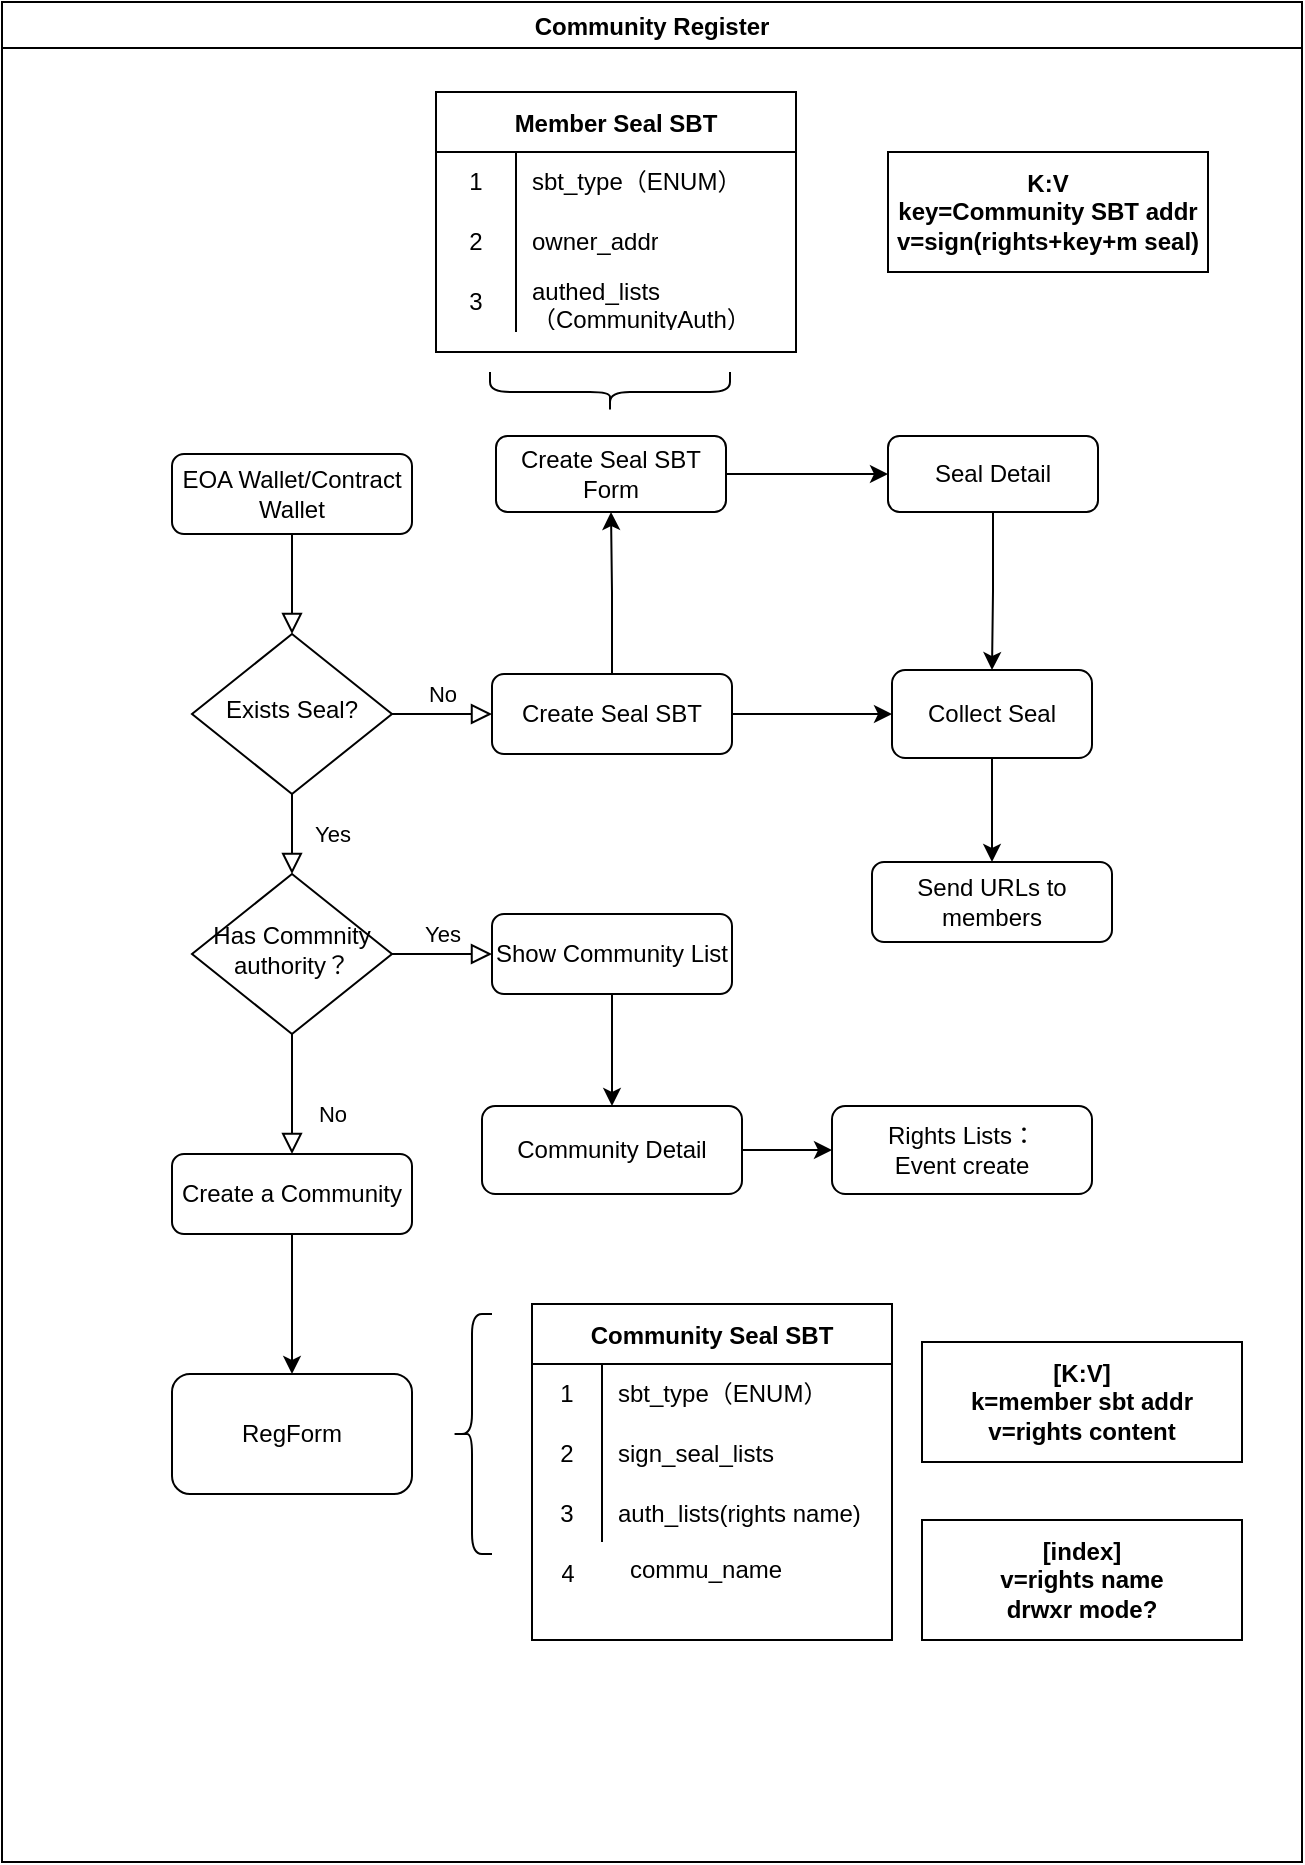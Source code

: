 <mxfile version="20.2.0" type="github">
  <diagram id="C5RBs43oDa-KdzZeNtuy" name="Page-1">
    <mxGraphModel dx="1055" dy="1689" grid="1" gridSize="10" guides="1" tooltips="1" connect="1" arrows="1" fold="1" page="1" pageScale="1" pageWidth="827" pageHeight="1169" math="0" shadow="0">
      <root>
        <mxCell id="WIyWlLk6GJQsqaUBKTNV-0" />
        <mxCell id="WIyWlLk6GJQsqaUBKTNV-1" parent="WIyWlLk6GJQsqaUBKTNV-0" />
        <mxCell id="AzbD6XMumv_pFaZ5dlBS-0" value="Community Register" style="swimlane;" vertex="1" parent="WIyWlLk6GJQsqaUBKTNV-1">
          <mxGeometry x="100" y="-1080" width="650" height="930" as="geometry" />
        </mxCell>
        <mxCell id="WIyWlLk6GJQsqaUBKTNV-3" value="EOA Wallet/Contract Wallet" style="rounded=1;whiteSpace=wrap;html=1;fontSize=12;glass=0;strokeWidth=1;shadow=0;" parent="AzbD6XMumv_pFaZ5dlBS-0" vertex="1">
          <mxGeometry x="85" y="226" width="120" height="40" as="geometry" />
        </mxCell>
        <mxCell id="WIyWlLk6GJQsqaUBKTNV-6" value="Exists Seal?" style="rhombus;whiteSpace=wrap;html=1;shadow=0;fontFamily=Helvetica;fontSize=12;align=center;strokeWidth=1;spacing=6;spacingTop=-4;" parent="AzbD6XMumv_pFaZ5dlBS-0" vertex="1">
          <mxGeometry x="95" y="316" width="100" height="80" as="geometry" />
        </mxCell>
        <mxCell id="WIyWlLk6GJQsqaUBKTNV-2" value="" style="rounded=0;html=1;jettySize=auto;orthogonalLoop=1;fontSize=11;endArrow=block;endFill=0;endSize=8;strokeWidth=1;shadow=0;labelBackgroundColor=none;edgeStyle=orthogonalEdgeStyle;" parent="AzbD6XMumv_pFaZ5dlBS-0" source="WIyWlLk6GJQsqaUBKTNV-3" target="WIyWlLk6GJQsqaUBKTNV-6" edge="1">
          <mxGeometry relative="1" as="geometry" />
        </mxCell>
        <mxCell id="AzbD6XMumv_pFaZ5dlBS-2" value="" style="edgeStyle=orthogonalEdgeStyle;rounded=0;orthogonalLoop=1;jettySize=auto;html=1;" edge="1" parent="AzbD6XMumv_pFaZ5dlBS-0" source="WIyWlLk6GJQsqaUBKTNV-7" target="AzbD6XMumv_pFaZ5dlBS-1">
          <mxGeometry relative="1" as="geometry" />
        </mxCell>
        <mxCell id="AzbD6XMumv_pFaZ5dlBS-15" value="" style="edgeStyle=orthogonalEdgeStyle;rounded=0;orthogonalLoop=1;jettySize=auto;html=1;" edge="1" parent="AzbD6XMumv_pFaZ5dlBS-0" source="WIyWlLk6GJQsqaUBKTNV-7" target="AzbD6XMumv_pFaZ5dlBS-14">
          <mxGeometry relative="1" as="geometry" />
        </mxCell>
        <mxCell id="WIyWlLk6GJQsqaUBKTNV-7" value="Create Seal SBT" style="rounded=1;whiteSpace=wrap;html=1;fontSize=12;glass=0;strokeWidth=1;shadow=0;" parent="AzbD6XMumv_pFaZ5dlBS-0" vertex="1">
          <mxGeometry x="245" y="336" width="120" height="40" as="geometry" />
        </mxCell>
        <mxCell id="WIyWlLk6GJQsqaUBKTNV-5" value="No" style="edgeStyle=orthogonalEdgeStyle;rounded=0;html=1;jettySize=auto;orthogonalLoop=1;fontSize=11;endArrow=block;endFill=0;endSize=8;strokeWidth=1;shadow=0;labelBackgroundColor=none;" parent="AzbD6XMumv_pFaZ5dlBS-0" source="WIyWlLk6GJQsqaUBKTNV-6" target="WIyWlLk6GJQsqaUBKTNV-7" edge="1">
          <mxGeometry y="10" relative="1" as="geometry">
            <mxPoint as="offset" />
          </mxGeometry>
        </mxCell>
        <mxCell id="WIyWlLk6GJQsqaUBKTNV-10" value="Has Commnity authority？" style="rhombus;whiteSpace=wrap;html=1;shadow=0;fontFamily=Helvetica;fontSize=12;align=center;strokeWidth=1;spacing=6;spacingTop=-4;" parent="AzbD6XMumv_pFaZ5dlBS-0" vertex="1">
          <mxGeometry x="95" y="436" width="100" height="80" as="geometry" />
        </mxCell>
        <mxCell id="WIyWlLk6GJQsqaUBKTNV-4" value="Yes" style="rounded=0;html=1;jettySize=auto;orthogonalLoop=1;fontSize=11;endArrow=block;endFill=0;endSize=8;strokeWidth=1;shadow=0;labelBackgroundColor=none;edgeStyle=orthogonalEdgeStyle;" parent="AzbD6XMumv_pFaZ5dlBS-0" source="WIyWlLk6GJQsqaUBKTNV-6" target="WIyWlLk6GJQsqaUBKTNV-10" edge="1">
          <mxGeometry y="20" relative="1" as="geometry">
            <mxPoint as="offset" />
          </mxGeometry>
        </mxCell>
        <mxCell id="AzbD6XMumv_pFaZ5dlBS-11" value="" style="edgeStyle=orthogonalEdgeStyle;rounded=0;orthogonalLoop=1;jettySize=auto;html=1;" edge="1" parent="AzbD6XMumv_pFaZ5dlBS-0" source="WIyWlLk6GJQsqaUBKTNV-11" target="AzbD6XMumv_pFaZ5dlBS-10">
          <mxGeometry relative="1" as="geometry" />
        </mxCell>
        <mxCell id="WIyWlLk6GJQsqaUBKTNV-11" value="Create a Community" style="rounded=1;whiteSpace=wrap;html=1;fontSize=12;glass=0;strokeWidth=1;shadow=0;" parent="AzbD6XMumv_pFaZ5dlBS-0" vertex="1">
          <mxGeometry x="85" y="576" width="120" height="40" as="geometry" />
        </mxCell>
        <mxCell id="WIyWlLk6GJQsqaUBKTNV-8" value="No" style="rounded=0;html=1;jettySize=auto;orthogonalLoop=1;fontSize=11;endArrow=block;endFill=0;endSize=8;strokeWidth=1;shadow=0;labelBackgroundColor=none;edgeStyle=orthogonalEdgeStyle;" parent="AzbD6XMumv_pFaZ5dlBS-0" source="WIyWlLk6GJQsqaUBKTNV-10" target="WIyWlLk6GJQsqaUBKTNV-11" edge="1">
          <mxGeometry x="0.333" y="20" relative="1" as="geometry">
            <mxPoint as="offset" />
          </mxGeometry>
        </mxCell>
        <mxCell id="AzbD6XMumv_pFaZ5dlBS-8" value="" style="edgeStyle=orthogonalEdgeStyle;rounded=0;orthogonalLoop=1;jettySize=auto;html=1;" edge="1" parent="AzbD6XMumv_pFaZ5dlBS-0" source="WIyWlLk6GJQsqaUBKTNV-12" target="AzbD6XMumv_pFaZ5dlBS-5">
          <mxGeometry relative="1" as="geometry" />
        </mxCell>
        <mxCell id="WIyWlLk6GJQsqaUBKTNV-12" value="Show Community List" style="rounded=1;whiteSpace=wrap;html=1;fontSize=12;glass=0;strokeWidth=1;shadow=0;" parent="AzbD6XMumv_pFaZ5dlBS-0" vertex="1">
          <mxGeometry x="245" y="456" width="120" height="40" as="geometry" />
        </mxCell>
        <mxCell id="WIyWlLk6GJQsqaUBKTNV-9" value="Yes" style="edgeStyle=orthogonalEdgeStyle;rounded=0;html=1;jettySize=auto;orthogonalLoop=1;fontSize=11;endArrow=block;endFill=0;endSize=8;strokeWidth=1;shadow=0;labelBackgroundColor=none;" parent="AzbD6XMumv_pFaZ5dlBS-0" source="WIyWlLk6GJQsqaUBKTNV-10" target="WIyWlLk6GJQsqaUBKTNV-12" edge="1">
          <mxGeometry y="10" relative="1" as="geometry">
            <mxPoint as="offset" />
          </mxGeometry>
        </mxCell>
        <mxCell id="AzbD6XMumv_pFaZ5dlBS-4" value="" style="edgeStyle=orthogonalEdgeStyle;rounded=0;orthogonalLoop=1;jettySize=auto;html=1;" edge="1" parent="AzbD6XMumv_pFaZ5dlBS-0" source="AzbD6XMumv_pFaZ5dlBS-1" target="AzbD6XMumv_pFaZ5dlBS-3">
          <mxGeometry relative="1" as="geometry" />
        </mxCell>
        <mxCell id="AzbD6XMumv_pFaZ5dlBS-1" value="Collect Seal" style="whiteSpace=wrap;html=1;rounded=1;glass=0;strokeWidth=1;shadow=0;" vertex="1" parent="AzbD6XMumv_pFaZ5dlBS-0">
          <mxGeometry x="445" y="334" width="100" height="44" as="geometry" />
        </mxCell>
        <mxCell id="AzbD6XMumv_pFaZ5dlBS-3" value="Send URLs to members" style="rounded=1;whiteSpace=wrap;html=1;fontSize=12;glass=0;strokeWidth=1;shadow=0;" vertex="1" parent="AzbD6XMumv_pFaZ5dlBS-0">
          <mxGeometry x="435" y="430" width="120" height="40" as="geometry" />
        </mxCell>
        <mxCell id="AzbD6XMumv_pFaZ5dlBS-9" value="" style="edgeStyle=orthogonalEdgeStyle;rounded=0;orthogonalLoop=1;jettySize=auto;html=1;" edge="1" parent="AzbD6XMumv_pFaZ5dlBS-0" source="AzbD6XMumv_pFaZ5dlBS-5" target="AzbD6XMumv_pFaZ5dlBS-7">
          <mxGeometry relative="1" as="geometry" />
        </mxCell>
        <mxCell id="AzbD6XMumv_pFaZ5dlBS-5" value="Community Detail" style="whiteSpace=wrap;html=1;rounded=1;glass=0;strokeWidth=1;shadow=0;" vertex="1" parent="AzbD6XMumv_pFaZ5dlBS-0">
          <mxGeometry x="240" y="552" width="130" height="44" as="geometry" />
        </mxCell>
        <mxCell id="AzbD6XMumv_pFaZ5dlBS-7" value="Rights Lists：&lt;br&gt;Event create" style="whiteSpace=wrap;html=1;rounded=1;glass=0;strokeWidth=1;shadow=0;" vertex="1" parent="AzbD6XMumv_pFaZ5dlBS-0">
          <mxGeometry x="415" y="552" width="130" height="44" as="geometry" />
        </mxCell>
        <mxCell id="AzbD6XMumv_pFaZ5dlBS-10" value="RegForm" style="whiteSpace=wrap;html=1;rounded=1;glass=0;strokeWidth=1;shadow=0;" vertex="1" parent="AzbD6XMumv_pFaZ5dlBS-0">
          <mxGeometry x="85" y="686" width="120" height="60" as="geometry" />
        </mxCell>
        <mxCell id="AzbD6XMumv_pFaZ5dlBS-13" value="" style="shape=curlyBracket;whiteSpace=wrap;html=1;rounded=1;" vertex="1" parent="AzbD6XMumv_pFaZ5dlBS-0">
          <mxGeometry x="225" y="656" width="20" height="120" as="geometry" />
        </mxCell>
        <mxCell id="AzbD6XMumv_pFaZ5dlBS-17" value="" style="edgeStyle=orthogonalEdgeStyle;rounded=0;orthogonalLoop=1;jettySize=auto;html=1;" edge="1" parent="AzbD6XMumv_pFaZ5dlBS-0" source="AzbD6XMumv_pFaZ5dlBS-14" target="AzbD6XMumv_pFaZ5dlBS-16">
          <mxGeometry relative="1" as="geometry" />
        </mxCell>
        <mxCell id="AzbD6XMumv_pFaZ5dlBS-14" value="Create Seal SBT Form" style="whiteSpace=wrap;html=1;rounded=1;glass=0;strokeWidth=1;shadow=0;" vertex="1" parent="AzbD6XMumv_pFaZ5dlBS-0">
          <mxGeometry x="247" y="217" width="115" height="38" as="geometry" />
        </mxCell>
        <mxCell id="AzbD6XMumv_pFaZ5dlBS-18" value="" style="edgeStyle=orthogonalEdgeStyle;rounded=0;orthogonalLoop=1;jettySize=auto;html=1;" edge="1" parent="AzbD6XMumv_pFaZ5dlBS-0" source="AzbD6XMumv_pFaZ5dlBS-16" target="AzbD6XMumv_pFaZ5dlBS-1">
          <mxGeometry relative="1" as="geometry" />
        </mxCell>
        <mxCell id="AzbD6XMumv_pFaZ5dlBS-16" value="Seal Detail" style="whiteSpace=wrap;html=1;rounded=1;glass=0;strokeWidth=1;shadow=0;" vertex="1" parent="AzbD6XMumv_pFaZ5dlBS-0">
          <mxGeometry x="443" y="217" width="105" height="38" as="geometry" />
        </mxCell>
        <mxCell id="AzbD6XMumv_pFaZ5dlBS-19" value="" style="shape=curlyBracket;whiteSpace=wrap;html=1;rounded=1;flipH=1;rotation=90;" vertex="1" parent="AzbD6XMumv_pFaZ5dlBS-0">
          <mxGeometry x="294" y="135" width="20" height="120" as="geometry" />
        </mxCell>
        <mxCell id="AzbD6XMumv_pFaZ5dlBS-20" value="Member Seal SBT" style="shape=table;startSize=30;container=1;collapsible=0;childLayout=tableLayout;fixedRows=1;rowLines=0;fontStyle=1;" vertex="1" parent="AzbD6XMumv_pFaZ5dlBS-0">
          <mxGeometry x="217" y="45" width="180" height="130" as="geometry" />
        </mxCell>
        <mxCell id="AzbD6XMumv_pFaZ5dlBS-21" value="" style="shape=tableRow;horizontal=0;startSize=0;swimlaneHead=0;swimlaneBody=0;top=0;left=0;bottom=0;right=0;collapsible=0;dropTarget=0;fillColor=none;points=[[0,0.5],[1,0.5]];portConstraint=eastwest;" vertex="1" parent="AzbD6XMumv_pFaZ5dlBS-20">
          <mxGeometry y="30" width="180" height="30" as="geometry" />
        </mxCell>
        <mxCell id="AzbD6XMumv_pFaZ5dlBS-22" value="1" style="shape=partialRectangle;html=1;whiteSpace=wrap;connectable=0;fillColor=none;top=0;left=0;bottom=0;right=0;overflow=hidden;pointerEvents=1;" vertex="1" parent="AzbD6XMumv_pFaZ5dlBS-21">
          <mxGeometry width="40" height="30" as="geometry">
            <mxRectangle width="40" height="30" as="alternateBounds" />
          </mxGeometry>
        </mxCell>
        <mxCell id="AzbD6XMumv_pFaZ5dlBS-23" value="sbt_type（ENUM）" style="shape=partialRectangle;html=1;whiteSpace=wrap;connectable=0;fillColor=none;top=0;left=0;bottom=0;right=0;align=left;spacingLeft=6;overflow=hidden;" vertex="1" parent="AzbD6XMumv_pFaZ5dlBS-21">
          <mxGeometry x="40" width="140" height="30" as="geometry">
            <mxRectangle width="140" height="30" as="alternateBounds" />
          </mxGeometry>
        </mxCell>
        <mxCell id="AzbD6XMumv_pFaZ5dlBS-24" value="" style="shape=tableRow;horizontal=0;startSize=0;swimlaneHead=0;swimlaneBody=0;top=0;left=0;bottom=0;right=0;collapsible=0;dropTarget=0;fillColor=none;points=[[0,0.5],[1,0.5]];portConstraint=eastwest;" vertex="1" parent="AzbD6XMumv_pFaZ5dlBS-20">
          <mxGeometry y="60" width="180" height="30" as="geometry" />
        </mxCell>
        <mxCell id="AzbD6XMumv_pFaZ5dlBS-25" value="2" style="shape=partialRectangle;html=1;whiteSpace=wrap;connectable=0;fillColor=none;top=0;left=0;bottom=0;right=0;overflow=hidden;" vertex="1" parent="AzbD6XMumv_pFaZ5dlBS-24">
          <mxGeometry width="40" height="30" as="geometry">
            <mxRectangle width="40" height="30" as="alternateBounds" />
          </mxGeometry>
        </mxCell>
        <mxCell id="AzbD6XMumv_pFaZ5dlBS-26" value="owner_addr" style="shape=partialRectangle;html=1;whiteSpace=wrap;connectable=0;fillColor=none;top=0;left=0;bottom=0;right=0;align=left;spacingLeft=6;overflow=hidden;" vertex="1" parent="AzbD6XMumv_pFaZ5dlBS-24">
          <mxGeometry x="40" width="140" height="30" as="geometry">
            <mxRectangle width="140" height="30" as="alternateBounds" />
          </mxGeometry>
        </mxCell>
        <mxCell id="AzbD6XMumv_pFaZ5dlBS-27" value="" style="shape=tableRow;horizontal=0;startSize=0;swimlaneHead=0;swimlaneBody=0;top=0;left=0;bottom=0;right=0;collapsible=0;dropTarget=0;fillColor=none;points=[[0,0.5],[1,0.5]];portConstraint=eastwest;" vertex="1" parent="AzbD6XMumv_pFaZ5dlBS-20">
          <mxGeometry y="90" width="180" height="30" as="geometry" />
        </mxCell>
        <mxCell id="AzbD6XMumv_pFaZ5dlBS-28" value="3" style="shape=partialRectangle;html=1;whiteSpace=wrap;connectable=0;fillColor=none;top=0;left=0;bottom=0;right=0;overflow=hidden;" vertex="1" parent="AzbD6XMumv_pFaZ5dlBS-27">
          <mxGeometry width="40" height="30" as="geometry">
            <mxRectangle width="40" height="30" as="alternateBounds" />
          </mxGeometry>
        </mxCell>
        <mxCell id="AzbD6XMumv_pFaZ5dlBS-29" value="authed_lists（CommunityAuth）" style="shape=partialRectangle;html=1;whiteSpace=wrap;connectable=0;fillColor=none;top=0;left=0;bottom=0;right=0;align=left;spacingLeft=6;overflow=hidden;" vertex="1" parent="AzbD6XMumv_pFaZ5dlBS-27">
          <mxGeometry x="40" width="140" height="30" as="geometry">
            <mxRectangle width="140" height="30" as="alternateBounds" />
          </mxGeometry>
        </mxCell>
        <mxCell id="AzbD6XMumv_pFaZ5dlBS-30" value="Community Seal SBT" style="shape=table;startSize=30;container=1;collapsible=0;childLayout=tableLayout;fixedRows=1;rowLines=0;fontStyle=1;" vertex="1" parent="AzbD6XMumv_pFaZ5dlBS-0">
          <mxGeometry x="265" y="651" width="180" height="168" as="geometry" />
        </mxCell>
        <mxCell id="AzbD6XMumv_pFaZ5dlBS-31" value="" style="shape=tableRow;horizontal=0;startSize=0;swimlaneHead=0;swimlaneBody=0;top=0;left=0;bottom=0;right=0;collapsible=0;dropTarget=0;fillColor=none;points=[[0,0.5],[1,0.5]];portConstraint=eastwest;" vertex="1" parent="AzbD6XMumv_pFaZ5dlBS-30">
          <mxGeometry y="30" width="180" height="30" as="geometry" />
        </mxCell>
        <mxCell id="AzbD6XMumv_pFaZ5dlBS-32" value="1" style="shape=partialRectangle;html=1;whiteSpace=wrap;connectable=0;fillColor=none;top=0;left=0;bottom=0;right=0;overflow=hidden;pointerEvents=1;" vertex="1" parent="AzbD6XMumv_pFaZ5dlBS-31">
          <mxGeometry width="35" height="30" as="geometry">
            <mxRectangle width="35" height="30" as="alternateBounds" />
          </mxGeometry>
        </mxCell>
        <mxCell id="AzbD6XMumv_pFaZ5dlBS-33" value="sbt_type（ENUM）" style="shape=partialRectangle;html=1;whiteSpace=wrap;connectable=0;fillColor=none;top=0;left=0;bottom=0;right=0;align=left;spacingLeft=6;overflow=hidden;" vertex="1" parent="AzbD6XMumv_pFaZ5dlBS-31">
          <mxGeometry x="35" width="145" height="30" as="geometry">
            <mxRectangle width="145" height="30" as="alternateBounds" />
          </mxGeometry>
        </mxCell>
        <mxCell id="AzbD6XMumv_pFaZ5dlBS-34" value="" style="shape=tableRow;horizontal=0;startSize=0;swimlaneHead=0;swimlaneBody=0;top=0;left=0;bottom=0;right=0;collapsible=0;dropTarget=0;fillColor=none;points=[[0,0.5],[1,0.5]];portConstraint=eastwest;" vertex="1" parent="AzbD6XMumv_pFaZ5dlBS-30">
          <mxGeometry y="60" width="180" height="30" as="geometry" />
        </mxCell>
        <mxCell id="AzbD6XMumv_pFaZ5dlBS-35" value="2" style="shape=partialRectangle;html=1;whiteSpace=wrap;connectable=0;fillColor=none;top=0;left=0;bottom=0;right=0;overflow=hidden;" vertex="1" parent="AzbD6XMumv_pFaZ5dlBS-34">
          <mxGeometry width="35" height="30" as="geometry">
            <mxRectangle width="35" height="30" as="alternateBounds" />
          </mxGeometry>
        </mxCell>
        <mxCell id="AzbD6XMumv_pFaZ5dlBS-36" value="sign_seal_lists" style="shape=partialRectangle;html=1;whiteSpace=wrap;connectable=0;fillColor=none;top=0;left=0;bottom=0;right=0;align=left;spacingLeft=6;overflow=hidden;" vertex="1" parent="AzbD6XMumv_pFaZ5dlBS-34">
          <mxGeometry x="35" width="145" height="30" as="geometry">
            <mxRectangle width="145" height="30" as="alternateBounds" />
          </mxGeometry>
        </mxCell>
        <mxCell id="AzbD6XMumv_pFaZ5dlBS-37" value="" style="shape=tableRow;horizontal=0;startSize=0;swimlaneHead=0;swimlaneBody=0;top=0;left=0;bottom=0;right=0;collapsible=0;dropTarget=0;fillColor=none;points=[[0,0.5],[1,0.5]];portConstraint=eastwest;" vertex="1" parent="AzbD6XMumv_pFaZ5dlBS-30">
          <mxGeometry y="90" width="180" height="29" as="geometry" />
        </mxCell>
        <mxCell id="AzbD6XMumv_pFaZ5dlBS-38" value="3" style="shape=partialRectangle;html=1;whiteSpace=wrap;connectable=0;fillColor=none;top=0;left=0;bottom=0;right=0;overflow=hidden;" vertex="1" parent="AzbD6XMumv_pFaZ5dlBS-37">
          <mxGeometry width="35" height="29" as="geometry">
            <mxRectangle width="35" height="29" as="alternateBounds" />
          </mxGeometry>
        </mxCell>
        <mxCell id="AzbD6XMumv_pFaZ5dlBS-39" value="auth_lists(rights name)" style="shape=partialRectangle;html=1;whiteSpace=wrap;connectable=0;fillColor=none;top=0;left=0;bottom=0;right=0;align=left;spacingLeft=6;overflow=hidden;" vertex="1" parent="AzbD6XMumv_pFaZ5dlBS-37">
          <mxGeometry x="35" width="145" height="29" as="geometry">
            <mxRectangle width="145" height="29" as="alternateBounds" />
          </mxGeometry>
        </mxCell>
        <mxCell id="AzbD6XMumv_pFaZ5dlBS-40" value="K:V&lt;br&gt;key=Community SBT addr&lt;br&gt;v=sign(rights+key+m seal)" style="whiteSpace=wrap;html=1;startSize=30;fontStyle=1;" vertex="1" parent="AzbD6XMumv_pFaZ5dlBS-0">
          <mxGeometry x="443" y="75" width="160" height="60" as="geometry" />
        </mxCell>
        <mxCell id="AzbD6XMumv_pFaZ5dlBS-41" value="[index]&lt;br&gt;v=rights name&lt;br&gt;drwxr mode?" style="whiteSpace=wrap;html=1;startSize=30;fontStyle=1;" vertex="1" parent="AzbD6XMumv_pFaZ5dlBS-0">
          <mxGeometry x="460" y="759" width="160" height="60" as="geometry" />
        </mxCell>
        <mxCell id="AzbD6XMumv_pFaZ5dlBS-44" value="[K:V]&lt;br&gt;k=member sbt addr&lt;br&gt;v=rights content" style="whiteSpace=wrap;html=1;startSize=30;fontStyle=1;" vertex="1" parent="AzbD6XMumv_pFaZ5dlBS-0">
          <mxGeometry x="460" y="670" width="160" height="60" as="geometry" />
        </mxCell>
        <mxCell id="AzbD6XMumv_pFaZ5dlBS-42" value="4" style="shape=partialRectangle;html=1;whiteSpace=wrap;connectable=0;fillColor=none;top=0;left=0;bottom=0;right=0;overflow=hidden;" vertex="1" parent="WIyWlLk6GJQsqaUBKTNV-1">
          <mxGeometry x="363" y="-309" width="40" height="30" as="geometry">
            <mxRectangle width="40" height="30" as="alternateBounds" />
          </mxGeometry>
        </mxCell>
        <mxCell id="AzbD6XMumv_pFaZ5dlBS-43" value="commu_name" style="shape=partialRectangle;html=1;whiteSpace=wrap;connectable=0;fillColor=none;top=0;left=0;bottom=0;right=0;align=left;spacingLeft=6;overflow=hidden;" vertex="1" parent="WIyWlLk6GJQsqaUBKTNV-1">
          <mxGeometry x="406" y="-311" width="140" height="30" as="geometry">
            <mxRectangle width="140" height="30" as="alternateBounds" />
          </mxGeometry>
        </mxCell>
      </root>
    </mxGraphModel>
  </diagram>
</mxfile>
